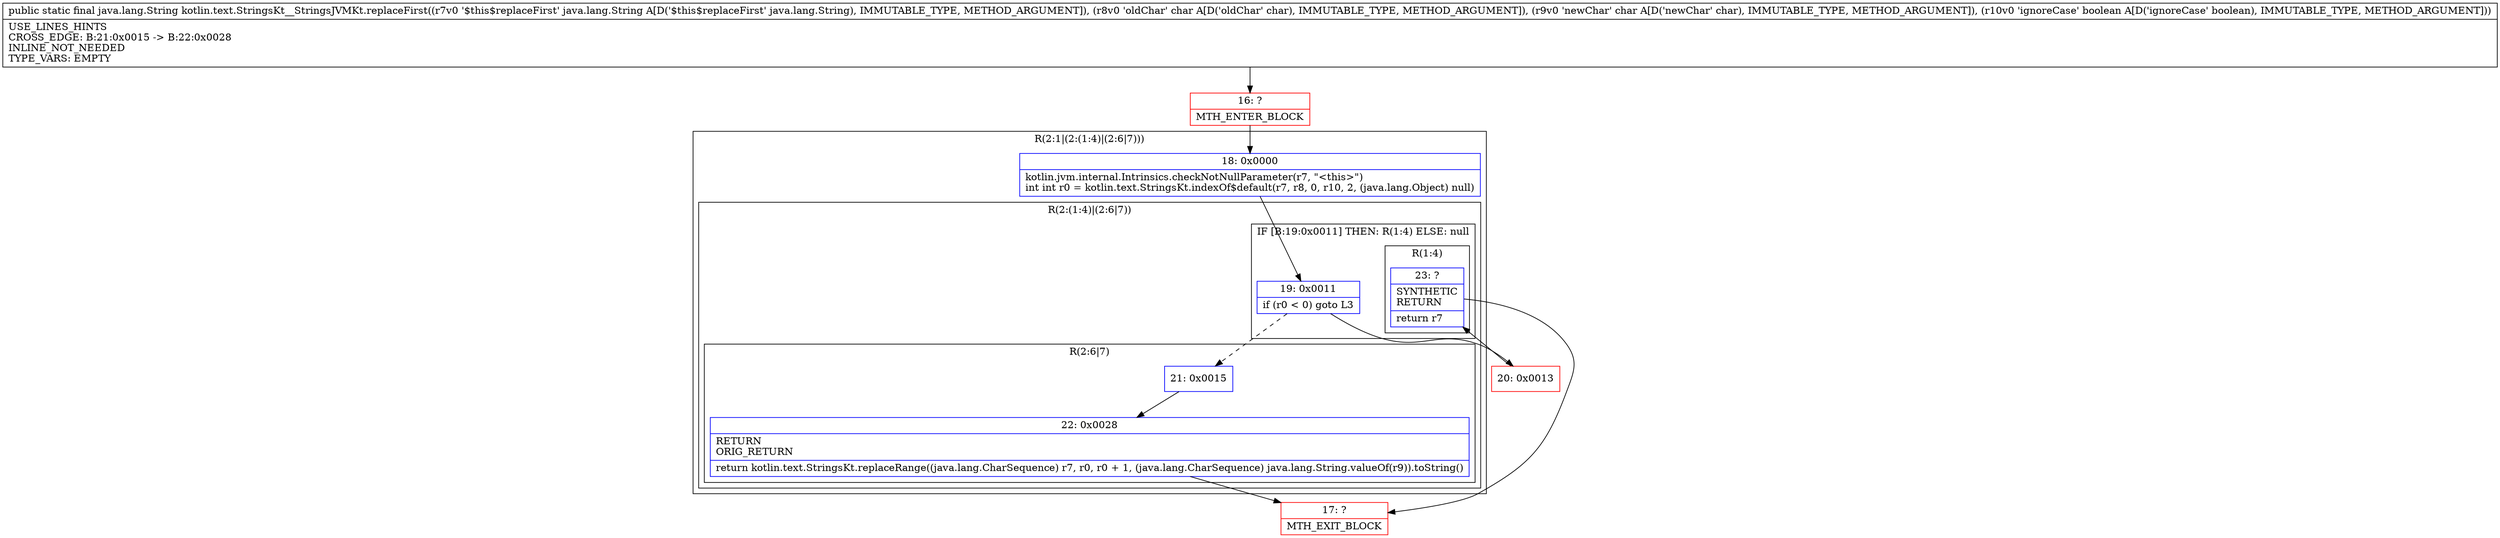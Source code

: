 digraph "CFG forkotlin.text.StringsKt__StringsJVMKt.replaceFirst(Ljava\/lang\/String;CCZ)Ljava\/lang\/String;" {
subgraph cluster_Region_5284285 {
label = "R(2:1|(2:(1:4)|(2:6|7)))";
node [shape=record,color=blue];
Node_18 [shape=record,label="{18\:\ 0x0000|kotlin.jvm.internal.Intrinsics.checkNotNullParameter(r7, \"\<this\>\")\lint int r0 = kotlin.text.StringsKt.indexOf$default(r7, r8, 0, r10, 2, (java.lang.Object) null)\l}"];
subgraph cluster_Region_1553294359 {
label = "R(2:(1:4)|(2:6|7))";
node [shape=record,color=blue];
subgraph cluster_IfRegion_548131787 {
label = "IF [B:19:0x0011] THEN: R(1:4) ELSE: null";
node [shape=record,color=blue];
Node_19 [shape=record,label="{19\:\ 0x0011|if (r0 \< 0) goto L3\l}"];
subgraph cluster_Region_717396821 {
label = "R(1:4)";
node [shape=record,color=blue];
Node_23 [shape=record,label="{23\:\ ?|SYNTHETIC\lRETURN\l|return r7\l}"];
}
}
subgraph cluster_Region_2094862887 {
label = "R(2:6|7)";
node [shape=record,color=blue];
Node_21 [shape=record,label="{21\:\ 0x0015}"];
Node_22 [shape=record,label="{22\:\ 0x0028|RETURN\lORIG_RETURN\l|return kotlin.text.StringsKt.replaceRange((java.lang.CharSequence) r7, r0, r0 + 1, (java.lang.CharSequence) java.lang.String.valueOf(r9)).toString()\l}"];
}
}
}
Node_16 [shape=record,color=red,label="{16\:\ ?|MTH_ENTER_BLOCK\l}"];
Node_20 [shape=record,color=red,label="{20\:\ 0x0013}"];
Node_17 [shape=record,color=red,label="{17\:\ ?|MTH_EXIT_BLOCK\l}"];
MethodNode[shape=record,label="{public static final java.lang.String kotlin.text.StringsKt__StringsJVMKt.replaceFirst((r7v0 '$this$replaceFirst' java.lang.String A[D('$this$replaceFirst' java.lang.String), IMMUTABLE_TYPE, METHOD_ARGUMENT]), (r8v0 'oldChar' char A[D('oldChar' char), IMMUTABLE_TYPE, METHOD_ARGUMENT]), (r9v0 'newChar' char A[D('newChar' char), IMMUTABLE_TYPE, METHOD_ARGUMENT]), (r10v0 'ignoreCase' boolean A[D('ignoreCase' boolean), IMMUTABLE_TYPE, METHOD_ARGUMENT]))  | USE_LINES_HINTS\lCROSS_EDGE: B:21:0x0015 \-\> B:22:0x0028\lINLINE_NOT_NEEDED\lTYPE_VARS: EMPTY\l}"];
MethodNode -> Node_16;Node_18 -> Node_19;
Node_19 -> Node_20;
Node_19 -> Node_21[style=dashed];
Node_23 -> Node_17;
Node_21 -> Node_22;
Node_22 -> Node_17;
Node_16 -> Node_18;
Node_20 -> Node_23;
}


